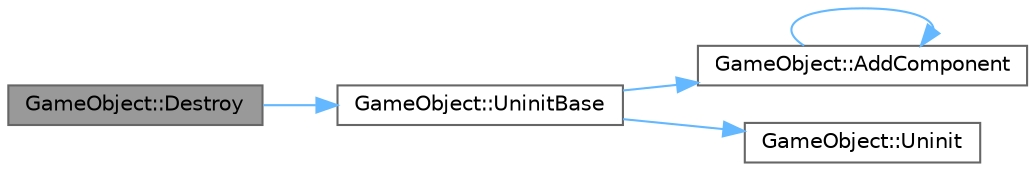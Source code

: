 digraph "GameObject::Destroy"
{
 // LATEX_PDF_SIZE
  bgcolor="transparent";
  edge [fontname=Helvetica,fontsize=10,labelfontname=Helvetica,labelfontsize=10];
  node [fontname=Helvetica,fontsize=10,shape=box,height=0.2,width=0.4];
  rankdir="LR";
  Node1 [id="Node000001",label="GameObject::Destroy",height=0.2,width=0.4,color="gray40", fillcolor="grey60", style="filled", fontcolor="black",tooltip="オブジェクトを破棄します。"];
  Node1 -> Node2 [id="edge1_Node000001_Node000002",color="steelblue1",style="solid",tooltip=" "];
  Node2 [id="Node000002",label="GameObject::UninitBase",height=0.2,width=0.4,color="grey40", fillcolor="white", style="filled",URL="$class_game_object.html#a33d6c63352286b44eabcff91dc5fa4ff",tooltip="オブジェクトとその子オブジェクト、コンポーネントを終了処理します。"];
  Node2 -> Node3 [id="edge2_Node000002_Node000003",color="steelblue1",style="solid",tooltip=" "];
  Node3 [id="Node000003",label="GameObject::AddComponent",height=0.2,width=0.4,color="grey40", fillcolor="white", style="filled",URL="$class_game_object.html#a811dc08b79009b3af153721df972e761",tooltip="オブジェクトに新しいコンポーネントを追加します。"];
  Node3 -> Node3 [id="edge3_Node000003_Node000003",color="steelblue1",style="solid",tooltip=" "];
  Node2 -> Node4 [id="edge4_Node000002_Node000004",color="steelblue1",style="solid",tooltip=" "];
  Node4 [id="Node000004",label="GameObject::Uninit",height=0.2,width=0.4,color="grey40", fillcolor="white", style="filled",URL="$class_game_object.html#a9d1ca7014b11b3f0dcca5bb05b922d44",tooltip="オブジェクトの終了処理を行います。"];
}
